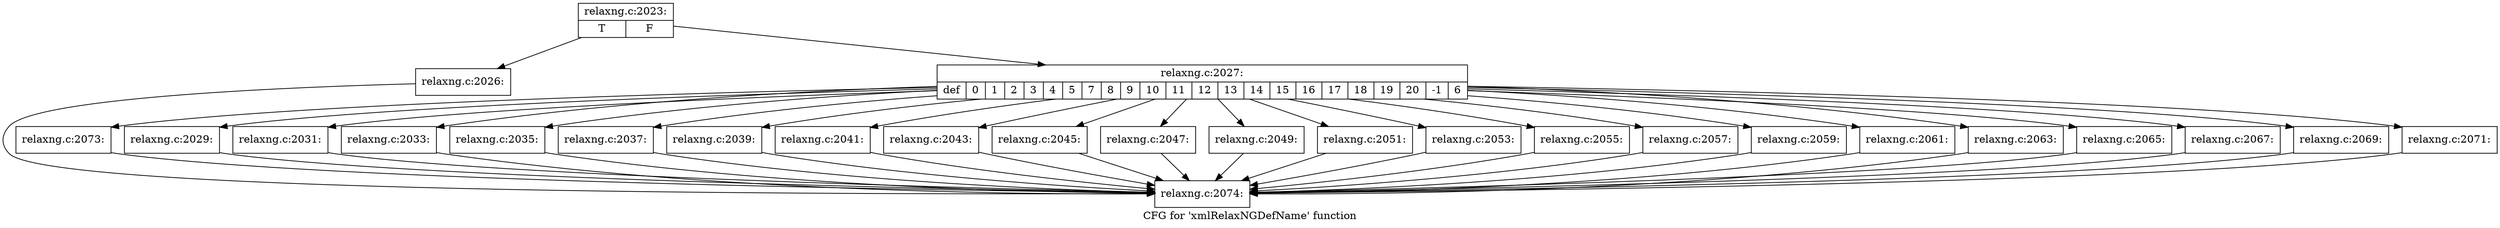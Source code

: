 digraph "CFG for 'xmlRelaxNGDefName' function" {
	label="CFG for 'xmlRelaxNGDefName' function";

	Node0x3e92520 [shape=record,label="{relaxng.c:2023:|{<s0>T|<s1>F}}"];
	Node0x3e92520 -> Node0x3eaf130;
	Node0x3e92520 -> Node0x3eaf1e0;
	Node0x3eaf130 [shape=record,label="{relaxng.c:2026:}"];
	Node0x3eaf130 -> Node0x3e91530;
	Node0x3eaf1e0 [shape=record,label="{relaxng.c:2027:|{<s0>def|<s1>0|<s2>1|<s3>2|<s4>3|<s5>4|<s6>5|<s7>7|<s8>8|<s9>9|<s10>10|<s11>11|<s12>12|<s13>13|<s14>14|<s15>15|<s16>16|<s17>17|<s18>18|<s19>19|<s20>20|<s21>-1|<s22>6}}"];
	Node0x3eaf1e0 -> Node0x3eaf5f0;
	Node0x3eaf1e0 -> Node0x3eb21b0;
	Node0x3eaf1e0 -> Node0x3eb2370;
	Node0x3eaf1e0 -> Node0x3eb2530;
	Node0x3eaf1e0 -> Node0x3eb26f0;
	Node0x3eaf1e0 -> Node0x3eb28b0;
	Node0x3eaf1e0 -> Node0x3eb2a70;
	Node0x3eaf1e0 -> Node0x3eb2dd0;
	Node0x3eaf1e0 -> Node0x3eb2f90;
	Node0x3eaf1e0 -> Node0x3eb3150;
	Node0x3eaf1e0 -> Node0x3eb3310;
	Node0x3eaf1e0 -> Node0x3eb3640;
	Node0x3eaf1e0 -> Node0x3eb2030;
	Node0x3eaf1e0 -> Node0x3eb3db0;
	Node0x3eaf1e0 -> Node0x3eb3f40;
	Node0x3eaf1e0 -> Node0x3eb4100;
	Node0x3eaf1e0 -> Node0x3eb42c0;
	Node0x3eaf1e0 -> Node0x3eb4480;
	Node0x3eaf1e0 -> Node0x3eb4640;
	Node0x3eaf1e0 -> Node0x3eb4800;
	Node0x3eaf1e0 -> Node0x3eb49c0;
	Node0x3eaf1e0 -> Node0x3eb4b80;
	Node0x3eaf1e0 -> Node0x3eb4eb0;
	Node0x3eb21b0 [shape=record,label="{relaxng.c:2029:}"];
	Node0x3eb21b0 -> Node0x3e91530;
	Node0x3eb2370 [shape=record,label="{relaxng.c:2031:}"];
	Node0x3eb2370 -> Node0x3e91530;
	Node0x3eb2530 [shape=record,label="{relaxng.c:2033:}"];
	Node0x3eb2530 -> Node0x3e91530;
	Node0x3eb26f0 [shape=record,label="{relaxng.c:2035:}"];
	Node0x3eb26f0 -> Node0x3e91530;
	Node0x3eb28b0 [shape=record,label="{relaxng.c:2037:}"];
	Node0x3eb28b0 -> Node0x3e91530;
	Node0x3eb2a70 [shape=record,label="{relaxng.c:2039:}"];
	Node0x3eb2a70 -> Node0x3e91530;
	Node0x3eb2dd0 [shape=record,label="{relaxng.c:2041:}"];
	Node0x3eb2dd0 -> Node0x3e91530;
	Node0x3eb2f90 [shape=record,label="{relaxng.c:2043:}"];
	Node0x3eb2f90 -> Node0x3e91530;
	Node0x3eb3150 [shape=record,label="{relaxng.c:2045:}"];
	Node0x3eb3150 -> Node0x3e91530;
	Node0x3eb3310 [shape=record,label="{relaxng.c:2047:}"];
	Node0x3eb3310 -> Node0x3e91530;
	Node0x3eb3640 [shape=record,label="{relaxng.c:2049:}"];
	Node0x3eb3640 -> Node0x3e91530;
	Node0x3eb2030 [shape=record,label="{relaxng.c:2051:}"];
	Node0x3eb2030 -> Node0x3e91530;
	Node0x3eb3db0 [shape=record,label="{relaxng.c:2053:}"];
	Node0x3eb3db0 -> Node0x3e91530;
	Node0x3eb3f40 [shape=record,label="{relaxng.c:2055:}"];
	Node0x3eb3f40 -> Node0x3e91530;
	Node0x3eb4100 [shape=record,label="{relaxng.c:2057:}"];
	Node0x3eb4100 -> Node0x3e91530;
	Node0x3eb42c0 [shape=record,label="{relaxng.c:2059:}"];
	Node0x3eb42c0 -> Node0x3e91530;
	Node0x3eb4480 [shape=record,label="{relaxng.c:2061:}"];
	Node0x3eb4480 -> Node0x3e91530;
	Node0x3eb4640 [shape=record,label="{relaxng.c:2063:}"];
	Node0x3eb4640 -> Node0x3e91530;
	Node0x3eb4800 [shape=record,label="{relaxng.c:2065:}"];
	Node0x3eb4800 -> Node0x3e91530;
	Node0x3eb49c0 [shape=record,label="{relaxng.c:2067:}"];
	Node0x3eb49c0 -> Node0x3e91530;
	Node0x3eb4b80 [shape=record,label="{relaxng.c:2069:}"];
	Node0x3eb4b80 -> Node0x3e91530;
	Node0x3eb4eb0 [shape=record,label="{relaxng.c:2071:}"];
	Node0x3eb4eb0 -> Node0x3e91530;
	Node0x3eaf5f0 [shape=record,label="{relaxng.c:2073:}"];
	Node0x3eaf5f0 -> Node0x3e91530;
	Node0x3e91530 [shape=record,label="{relaxng.c:2074:}"];
}

